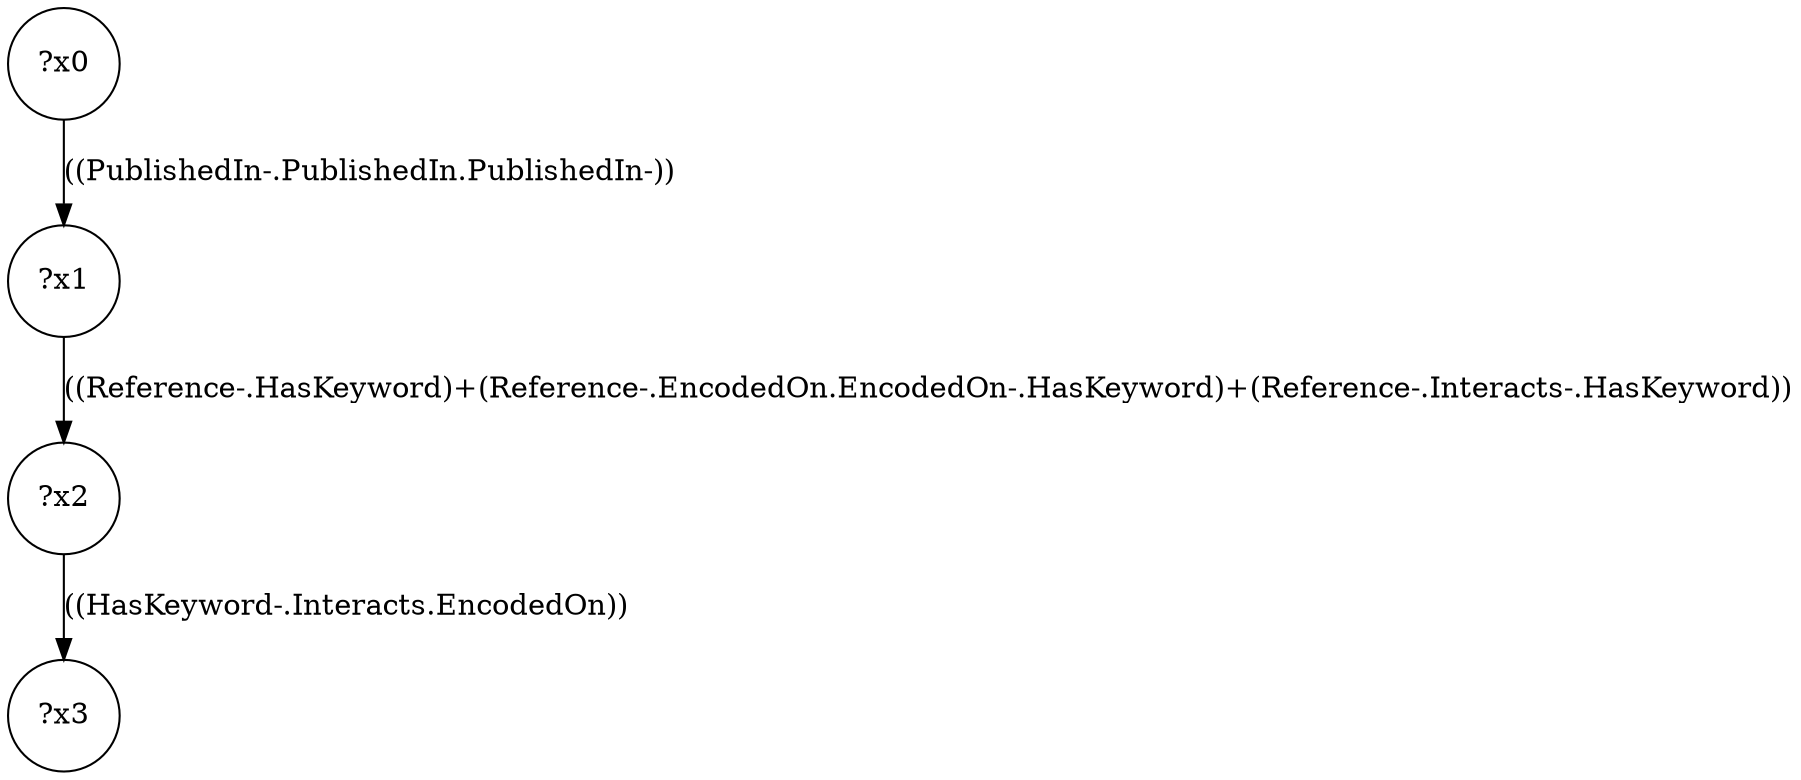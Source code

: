 digraph g {
	x0 [shape=circle, label="?x0"];
	x1 [shape=circle, label="?x1"];
	x0 -> x1 [label="((PublishedIn-.PublishedIn.PublishedIn-))"];
	x2 [shape=circle, label="?x2"];
	x1 -> x2 [label="((Reference-.HasKeyword)+(Reference-.EncodedOn.EncodedOn-.HasKeyword)+(Reference-.Interacts-.HasKeyword))"];
	x3 [shape=circle, label="?x3"];
	x2 -> x3 [label="((HasKeyword-.Interacts.EncodedOn))"];
}
